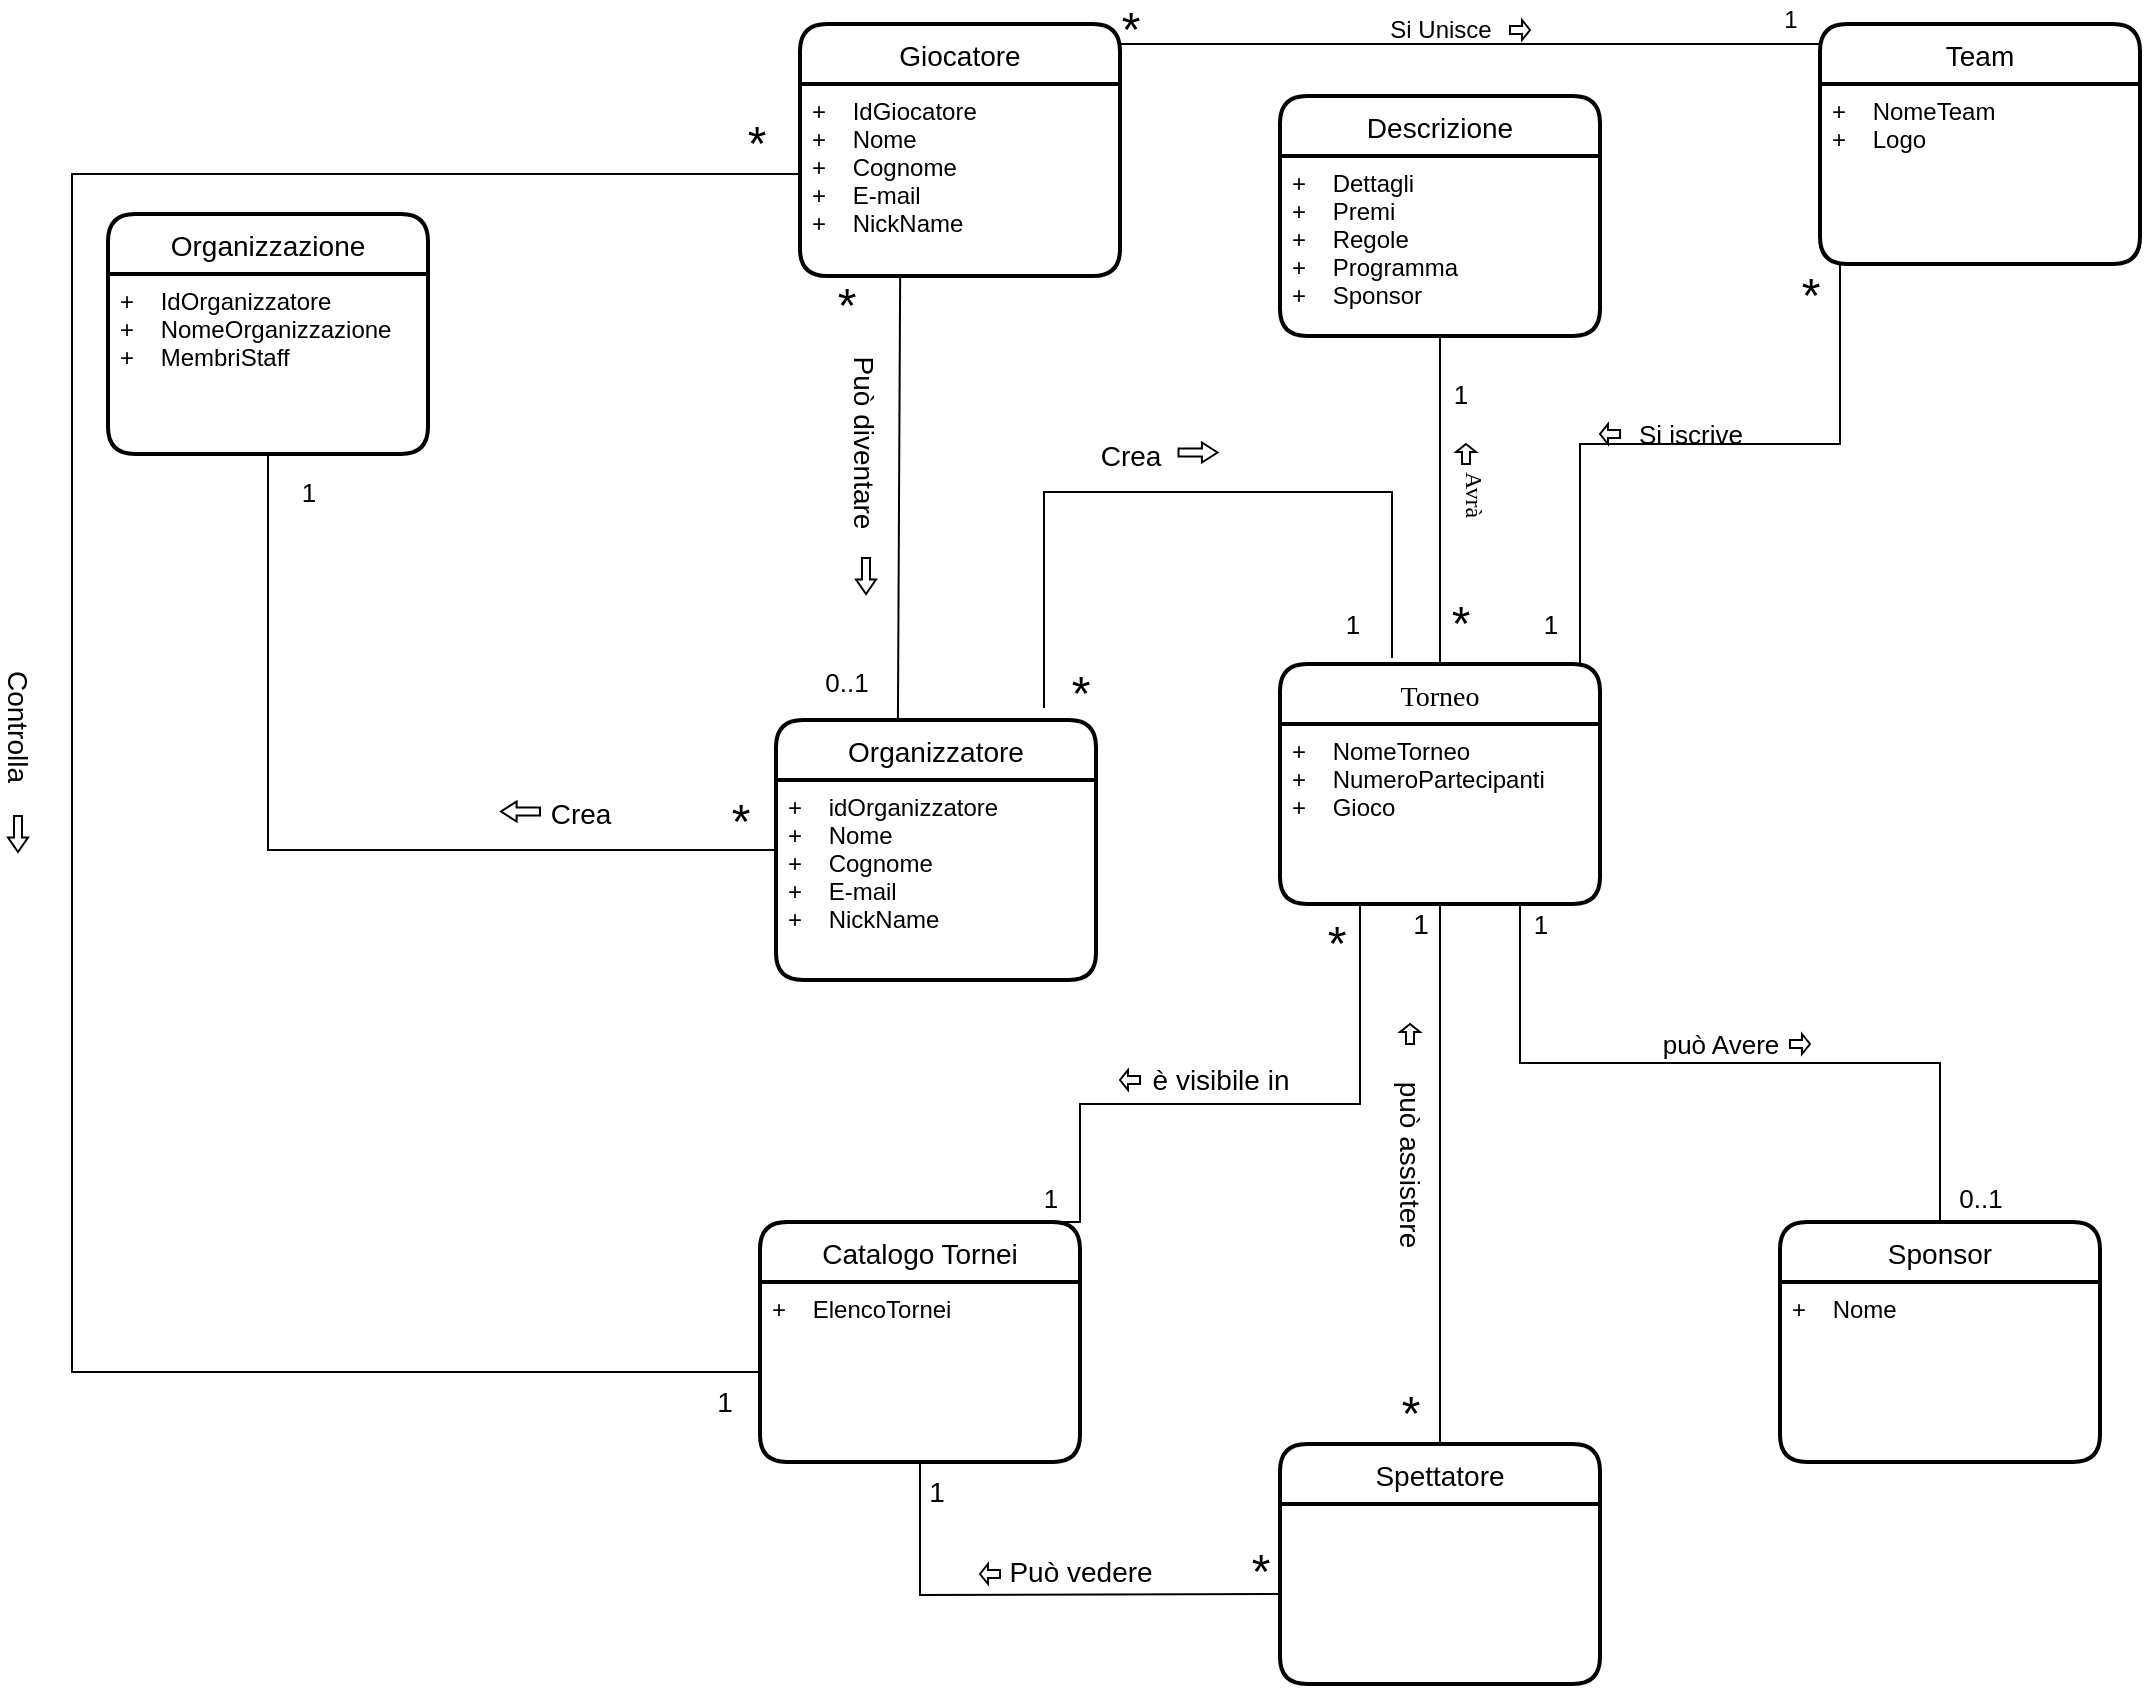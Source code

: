 <mxfile version="16.2.3" type="device"><diagram id="HmRKpp2KP08Ra7OJsGr-" name="Page-1"><mxGraphModel dx="1822" dy="366" grid="1" gridSize="18" guides="1" tooltips="1" connect="1" arrows="1" fold="1" page="0" pageScale="1" pageWidth="827" pageHeight="1169" background="#FFFFFF" math="0" shadow="0"><root><mxCell id="0"/><mxCell id="1" parent="0"/><mxCell id="oNfmeQZ7uZtsTB5O8cb4-2" value="Giocatore" style="swimlane;childLayout=stackLayout;horizontal=1;startSize=30;horizontalStack=0;rounded=1;fontSize=14;fontStyle=0;strokeWidth=2;resizeParent=0;resizeLast=1;shadow=0;align=center;" parent="1" vertex="1"><mxGeometry x="40" y="450" width="160" height="126" as="geometry"><mxRectangle x="40" y="450" width="70" height="30" as="alternateBounds"/></mxGeometry></mxCell><mxCell id="oNfmeQZ7uZtsTB5O8cb4-3" value="+    IdGiocatore&#10;+    Nome&#10;+    Cognome&#10;+    E-mail&#10;+    NickName " style="align=left;strokeColor=none;fillColor=none;spacingLeft=4;fontSize=12;verticalAlign=top;resizable=0;rotatable=0;part=1;" parent="oNfmeQZ7uZtsTB5O8cb4-2" vertex="1"><mxGeometry y="30" width="160" height="96" as="geometry"/></mxCell><mxCell id="oNfmeQZ7uZtsTB5O8cb4-4" value="Team" style="swimlane;childLayout=stackLayout;horizontal=1;startSize=30;horizontalStack=0;rounded=1;fontSize=14;fontStyle=0;strokeWidth=2;resizeParent=0;resizeLast=1;shadow=0;dashed=0;align=center;" parent="1" vertex="1"><mxGeometry x="550" y="450" width="160" height="120" as="geometry"><mxRectangle x="550" y="450" width="70" height="30" as="alternateBounds"/></mxGeometry></mxCell><mxCell id="oNfmeQZ7uZtsTB5O8cb4-5" value="+    NomeTeam&#10;+    Logo&#10;" style="align=left;strokeColor=none;fillColor=none;spacingLeft=4;fontSize=12;verticalAlign=top;resizable=0;rotatable=0;part=1;" parent="oNfmeQZ7uZtsTB5O8cb4-4" vertex="1"><mxGeometry y="30" width="160" height="90" as="geometry"/></mxCell><mxCell id="oNfmeQZ7uZtsTB5O8cb4-11" style="edgeStyle=orthogonalEdgeStyle;rounded=0;orthogonalLoop=1;jettySize=auto;html=1;exitX=1;exitY=0.5;exitDx=0;exitDy=0;entryX=0;entryY=0.5;entryDx=0;entryDy=0;strokeColor=none;" parent="1" source="oNfmeQZ7uZtsTB5O8cb4-3" target="oNfmeQZ7uZtsTB5O8cb4-5" edge="1"><mxGeometry relative="1" as="geometry"/></mxCell><mxCell id="oNfmeQZ7uZtsTB5O8cb4-12" style="edgeStyle=orthogonalEdgeStyle;rounded=0;orthogonalLoop=1;jettySize=auto;html=1;exitX=1;exitY=0.5;exitDx=0;exitDy=0;strokeColor=none;startArrow=none;" parent="1" target="oNfmeQZ7uZtsTB5O8cb4-5" edge="1"><mxGeometry relative="1" as="geometry"><mxPoint x="540" y="527" as="sourcePoint"/></mxGeometry></mxCell><mxCell id="oNfmeQZ7uZtsTB5O8cb4-15" value="" style="edgeStyle=orthogonalEdgeStyle;rounded=0;orthogonalLoop=1;jettySize=auto;html=1;exitX=1;exitY=0.5;exitDx=0;exitDy=0;strokeColor=none;endArrow=none;" parent="1" source="oNfmeQZ7uZtsTB5O8cb4-3" edge="1"><mxGeometry relative="1" as="geometry"><mxPoint x="200" y="525" as="sourcePoint"/><mxPoint x="220.029" y="527" as="targetPoint"/></mxGeometry></mxCell><mxCell id="oNfmeQZ7uZtsTB5O8cb4-110" style="edgeStyle=orthogonalEdgeStyle;rounded=0;orthogonalLoop=1;jettySize=auto;html=1;exitX=0.5;exitY=1;exitDx=0;exitDy=0;entryX=0.5;entryY=0;entryDx=0;entryDy=0;fontSize=13;endArrow=none;endFill=0;" parent="1" source="oNfmeQZ7uZtsTB5O8cb4-21" target="oNfmeQZ7uZtsTB5O8cb4-35" edge="1"><mxGeometry relative="1" as="geometry"/></mxCell><mxCell id="oNfmeQZ7uZtsTB5O8cb4-21" value="Torneo" style="swimlane;childLayout=stackLayout;horizontal=1;startSize=30;horizontalStack=0;rounded=1;fontSize=14;fontStyle=0;strokeWidth=2;resizeParent=0;resizeLast=1;shadow=0;dashed=0;align=center;fontFamily=Times New Roman;" parent="1" vertex="1"><mxGeometry x="280" y="770" width="160" height="120" as="geometry"><mxRectangle x="334" y="740" width="80" height="30" as="alternateBounds"/></mxGeometry></mxCell><mxCell id="WIhWpSRbcY_AbUMEm_xb-7" value="+    NomeTorneo&#10;+    NumeroPartecipanti&#10;+    Gioco&#10;&#10;" style="align=left;strokeColor=none;fillColor=none;spacingLeft=4;fontSize=12;verticalAlign=top;resizable=0;rotatable=0;part=1;" parent="oNfmeQZ7uZtsTB5O8cb4-21" vertex="1"><mxGeometry y="30" width="160" height="90" as="geometry"/></mxCell><mxCell id="oNfmeQZ7uZtsTB5O8cb4-153" style="edgeStyle=orthogonalEdgeStyle;rounded=0;orthogonalLoop=1;jettySize=auto;html=1;exitX=0.75;exitY=0;exitDx=0;exitDy=0;entryX=0.25;entryY=1;entryDx=0;entryDy=0;fontSize=14;endArrow=none;endFill=0;" parent="1" source="oNfmeQZ7uZtsTB5O8cb4-30" target="oNfmeQZ7uZtsTB5O8cb4-21" edge="1"><mxGeometry relative="1" as="geometry"><Array as="points"><mxPoint x="180" y="1049"/><mxPoint x="180" y="990"/><mxPoint x="320" y="990"/></Array></mxGeometry></mxCell><mxCell id="oNfmeQZ7uZtsTB5O8cb4-30" value="Catalogo Tornei" style="swimlane;childLayout=stackLayout;horizontal=1;startSize=30;horizontalStack=0;rounded=1;fontSize=14;fontStyle=0;strokeWidth=2;resizeParent=0;resizeLast=1;shadow=0;align=center;" parent="1" vertex="1"><mxGeometry x="20" y="1049" width="160" height="120" as="geometry"><mxRectangle x="40" y="450" width="70" height="30" as="alternateBounds"/></mxGeometry></mxCell><mxCell id="oNfmeQZ7uZtsTB5O8cb4-31" value="+    ElencoTornei" style="align=left;strokeColor=none;fillColor=none;spacingLeft=4;fontSize=12;verticalAlign=top;resizable=0;rotatable=0;part=1;" parent="oNfmeQZ7uZtsTB5O8cb4-30" vertex="1"><mxGeometry y="30" width="160" height="90" as="geometry"/></mxCell><mxCell id="oNfmeQZ7uZtsTB5O8cb4-33" value="Organizzazione" style="swimlane;childLayout=stackLayout;horizontal=1;startSize=30;horizontalStack=0;rounded=1;fontSize=14;fontStyle=0;strokeWidth=2;resizeParent=0;resizeLast=1;shadow=0;align=center;arcSize=15;" parent="1" vertex="1"><mxGeometry x="-306" y="545" width="160" height="120" as="geometry"><mxRectangle x="40" y="450" width="70" height="30" as="alternateBounds"/></mxGeometry></mxCell><mxCell id="oNfmeQZ7uZtsTB5O8cb4-34" value="+    IdOrganizzatore&#10;+    NomeOrganizzazione&#10;+    MembriStaff&#10;" style="align=left;strokeColor=none;fillColor=none;spacingLeft=4;fontSize=12;verticalAlign=top;resizable=0;rotatable=0;part=1;" parent="oNfmeQZ7uZtsTB5O8cb4-33" vertex="1"><mxGeometry y="30" width="160" height="90" as="geometry"/></mxCell><mxCell id="oNfmeQZ7uZtsTB5O8cb4-35" value="Spettatore" style="swimlane;childLayout=stackLayout;horizontal=1;startSize=30;horizontalStack=0;rounded=1;fontSize=14;fontStyle=0;strokeWidth=2;resizeParent=0;resizeLast=1;shadow=0;align=center;" parent="1" vertex="1"><mxGeometry x="280" y="1160" width="160" height="120" as="geometry"><mxRectangle x="40" y="450" width="70" height="30" as="alternateBounds"/></mxGeometry></mxCell><mxCell id="oNfmeQZ7uZtsTB5O8cb4-112" style="edgeStyle=orthogonalEdgeStyle;rounded=0;orthogonalLoop=1;jettySize=auto;html=1;exitX=0.5;exitY=0;exitDx=0;exitDy=0;entryX=0.75;entryY=1;entryDx=0;entryDy=0;fontSize=13;endArrow=none;endFill=0;" parent="1" source="oNfmeQZ7uZtsTB5O8cb4-38" target="oNfmeQZ7uZtsTB5O8cb4-21" edge="1"><mxGeometry relative="1" as="geometry"/></mxCell><mxCell id="oNfmeQZ7uZtsTB5O8cb4-38" value="Sponsor" style="swimlane;childLayout=stackLayout;horizontal=1;startSize=30;horizontalStack=0;rounded=1;fontSize=14;fontStyle=0;strokeWidth=2;resizeParent=0;resizeLast=1;shadow=0;align=center;" parent="1" vertex="1"><mxGeometry x="530" y="1049" width="160" height="120" as="geometry"><mxRectangle x="40" y="450" width="70" height="30" as="alternateBounds"/></mxGeometry></mxCell><mxCell id="oNfmeQZ7uZtsTB5O8cb4-39" value="+    Nome&#10;&#10;" style="align=left;strokeColor=none;fillColor=none;spacingLeft=4;fontSize=12;verticalAlign=top;resizable=0;rotatable=0;part=1;" parent="oNfmeQZ7uZtsTB5O8cb4-38" vertex="1"><mxGeometry y="30" width="160" height="90" as="geometry"/></mxCell><mxCell id="oNfmeQZ7uZtsTB5O8cb4-40" value="1" style="text;html=1;align=center;verticalAlign=middle;resizable=0;points=[];autosize=1;strokeColor=none;fillColor=none;" parent="1" vertex="1"><mxGeometry x="525" y="438" width="20" height="20" as="geometry"/></mxCell><mxCell id="oNfmeQZ7uZtsTB5O8cb4-41" value="*" style="text;html=1;align=center;verticalAlign=middle;resizable=0;points=[];autosize=1;strokeColor=none;fillColor=none;fontSize=24;" parent="1" vertex="1"><mxGeometry x="195" y="438" width="20" height="30" as="geometry"/></mxCell><mxCell id="oNfmeQZ7uZtsTB5O8cb4-42" value="Si Unisce" style="text;html=1;align=center;verticalAlign=middle;resizable=0;points=[];autosize=1;strokeColor=none;fillColor=none;" parent="1" vertex="1"><mxGeometry x="325" y="443" width="70" height="20" as="geometry"/></mxCell><mxCell id="oNfmeQZ7uZtsTB5O8cb4-48" value="" style="endArrow=classic;html=1;rounded=0;" parent="1" edge="1"><mxGeometry width="50" height="50" relative="1" as="geometry"><mxPoint x="440" y="770" as="sourcePoint"/><mxPoint x="440" y="770" as="targetPoint"/><Array as="points"/></mxGeometry></mxCell><mxCell id="oNfmeQZ7uZtsTB5O8cb4-49" value="" style="endArrow=classic;html=1;rounded=0;" parent="1" edge="1"><mxGeometry width="50" height="50" relative="1" as="geometry"><mxPoint x="140" y="640" as="sourcePoint"/><mxPoint x="140" y="640" as="targetPoint"/></mxGeometry></mxCell><mxCell id="oNfmeQZ7uZtsTB5O8cb4-73" value="" style="shape=singleArrow;whiteSpace=wrap;html=1;arrowWidth=0.4;arrowSize=0.4;direction=east;fontSize=13;align=right;labelPosition=left;verticalLabelPosition=top;verticalAlign=bottom;" parent="1" vertex="1"><mxGeometry x="395" y="448" width="10" height="10" as="geometry"/></mxCell><mxCell id="oNfmeQZ7uZtsTB5O8cb4-84" style="edgeStyle=orthogonalEdgeStyle;rounded=0;orthogonalLoop=1;jettySize=auto;html=1;fontSize=13;endArrow=none;endFill=0;startArrow=none;" parent="1" target="oNfmeQZ7uZtsTB5O8cb4-21" edge="1"><mxGeometry relative="1" as="geometry"><mxPoint x="560" y="570" as="sourcePoint"/><Array as="points"><mxPoint x="560" y="570"/><mxPoint x="560" y="570"/><mxPoint x="560" y="660"/><mxPoint x="430" y="660"/></Array></mxGeometry></mxCell><mxCell id="oNfmeQZ7uZtsTB5O8cb4-86" value="Si iscrive" style="text;html=1;align=center;verticalAlign=middle;resizable=0;points=[];autosize=1;strokeColor=none;fillColor=none;fontSize=13;" parent="1" vertex="1"><mxGeometry x="450" y="645" width="70" height="20" as="geometry"/></mxCell><mxCell id="oNfmeQZ7uZtsTB5O8cb4-93" value="" style="shape=singleArrow;whiteSpace=wrap;html=1;arrowWidth=0.4;arrowSize=0.4;direction=west;" parent="1" vertex="1"><mxGeometry x="440" y="650" width="10" height="10" as="geometry"/></mxCell><mxCell id="oNfmeQZ7uZtsTB5O8cb4-100" value="1" style="text;html=1;align=center;verticalAlign=middle;resizable=0;points=[];autosize=1;strokeColor=none;fillColor=none;fontSize=13;" parent="1" vertex="1"><mxGeometry x="405" y="740" width="20" height="20" as="geometry"/></mxCell><mxCell id="oNfmeQZ7uZtsTB5O8cb4-113" value="può Avere" style="text;html=1;align=center;verticalAlign=middle;resizable=0;points=[];autosize=1;strokeColor=none;fillColor=none;fontSize=13;" parent="1" vertex="1"><mxGeometry x="455" y="951" width="90" height="18" as="geometry"/></mxCell><mxCell id="oNfmeQZ7uZtsTB5O8cb4-114" value="1" style="text;html=1;align=center;verticalAlign=middle;resizable=0;points=[];autosize=1;strokeColor=none;fillColor=none;fontSize=13;" parent="1" vertex="1"><mxGeometry x="400" y="890" width="20" height="20" as="geometry"/></mxCell><mxCell id="oNfmeQZ7uZtsTB5O8cb4-116" value="&lt;span style=&quot;font-size: 13px&quot;&gt;0..1&lt;br&gt;&lt;/span&gt;" style="text;html=1;align=center;verticalAlign=middle;resizable=0;points=[];autosize=1;strokeColor=none;fillColor=none;fontSize=24;" parent="1" vertex="1"><mxGeometry x="603" y="1016" width="54" height="36" as="geometry"/></mxCell><mxCell id="oNfmeQZ7uZtsTB5O8cb4-117" value="" style="shape=singleArrow;whiteSpace=wrap;html=1;arrowWidth=0.4;arrowSize=0.4;fontSize=13;" parent="1" vertex="1"><mxGeometry x="535" y="955" width="10" height="10" as="geometry"/></mxCell><mxCell id="oNfmeQZ7uZtsTB5O8cb4-118" value="1" style="text;html=1;align=center;verticalAlign=middle;resizable=0;points=[];autosize=1;strokeColor=none;fillColor=none;fontSize=14;" parent="1" vertex="1"><mxGeometry x="340" y="890" width="20" height="20" as="geometry"/></mxCell><mxCell id="oNfmeQZ7uZtsTB5O8cb4-119" value="*" style="text;html=1;align=center;verticalAlign=middle;resizable=0;points=[];autosize=1;strokeColor=none;fillColor=none;fontSize=24;" parent="1" vertex="1"><mxGeometry x="335" y="1130" width="20" height="30" as="geometry"/></mxCell><mxCell id="oNfmeQZ7uZtsTB5O8cb4-120" value="può assistere&lt;br&gt;" style="text;html=1;align=center;verticalAlign=middle;resizable=0;points=[];autosize=1;strokeColor=none;fillColor=none;fontSize=14;rotation=90;" parent="1" vertex="1"><mxGeometry x="295" y="1010" width="100" height="20" as="geometry"/></mxCell><mxCell id="oNfmeQZ7uZtsTB5O8cb4-121" value="" style="shape=singleArrow;whiteSpace=wrap;html=1;arrowWidth=0.4;arrowSize=0.4;fontSize=13;direction=north;" parent="1" vertex="1"><mxGeometry x="340" y="950" width="10" height="10" as="geometry"/></mxCell><mxCell id="oNfmeQZ7uZtsTB5O8cb4-124" value="Crea" style="text;html=1;align=center;verticalAlign=middle;resizable=0;points=[];autosize=1;strokeColor=none;fillColor=none;fontSize=14;" parent="1" vertex="1"><mxGeometry x="-94.75" y="834.75" width="50" height="20" as="geometry"/></mxCell><mxCell id="oNfmeQZ7uZtsTB5O8cb4-129" style="edgeStyle=orthogonalEdgeStyle;rounded=0;orthogonalLoop=1;jettySize=auto;html=1;exitX=0;exitY=0.5;exitDx=0;exitDy=0;entryX=0;entryY=0.5;entryDx=0;entryDy=0;fontSize=14;endArrow=none;endFill=0;" parent="1" source="oNfmeQZ7uZtsTB5O8cb4-3" target="oNfmeQZ7uZtsTB5O8cb4-31" edge="1"><mxGeometry relative="1" as="geometry"><Array as="points"><mxPoint x="-324" y="525"/><mxPoint x="-324" y="1124"/></Array></mxGeometry></mxCell><mxCell id="oNfmeQZ7uZtsTB5O8cb4-130" style="edgeStyle=orthogonalEdgeStyle;rounded=0;orthogonalLoop=1;jettySize=auto;html=1;exitX=0;exitY=0.5;exitDx=0;exitDy=0;entryX=0.5;entryY=1;entryDx=0;entryDy=0;fontSize=14;endArrow=none;endFill=0;" parent="1" target="oNfmeQZ7uZtsTB5O8cb4-31" edge="1"><mxGeometry relative="1" as="geometry"><mxPoint x="280" y="1235" as="sourcePoint"/></mxGeometry></mxCell><mxCell id="90SQhcuI4VQbxdoxh9V4-8" value="" style="edgeStyle=orthogonalEdgeStyle;rounded=0;orthogonalLoop=1;jettySize=auto;html=1;fontSize=24;" edge="1" parent="1" source="oNfmeQZ7uZtsTB5O8cb4-133"><mxGeometry relative="1" as="geometry"><mxPoint x="712" y="1220" as="targetPoint"/></mxGeometry></mxCell><mxCell id="oNfmeQZ7uZtsTB5O8cb4-145" value="Può vedere" style="text;html=1;align=center;verticalAlign=middle;resizable=0;points=[];autosize=1;strokeColor=none;fillColor=none;fontSize=14;" parent="1" vertex="1"><mxGeometry x="126" y="1215" width="108" height="18" as="geometry"/></mxCell><mxCell id="oNfmeQZ7uZtsTB5O8cb4-146" value="1" style="text;html=1;align=center;verticalAlign=middle;resizable=0;points=[];autosize=1;strokeColor=none;fillColor=none;fontSize=14;" parent="1" vertex="1"><mxGeometry x="90" y="1175" width="36" height="18" as="geometry"/></mxCell><mxCell id="oNfmeQZ7uZtsTB5O8cb4-147" value="*" style="text;html=1;align=center;verticalAlign=middle;resizable=0;points=[];autosize=1;strokeColor=none;fillColor=none;fontSize=24;" parent="1" vertex="1"><mxGeometry x="260" y="1209" width="20" height="30" as="geometry"/></mxCell><mxCell id="oNfmeQZ7uZtsTB5O8cb4-148" value="" style="shape=singleArrow;whiteSpace=wrap;html=1;arrowWidth=0.4;arrowSize=0.4;fontSize=13;direction=west;" parent="1" vertex="1"><mxGeometry x="130" y="1220" width="10" height="10" as="geometry"/></mxCell><mxCell id="oNfmeQZ7uZtsTB5O8cb4-149" value="Controlla" style="text;html=1;align=center;verticalAlign=middle;resizable=0;points=[];autosize=1;strokeColor=none;fillColor=none;fontSize=14;rotation=90;" parent="1" vertex="1"><mxGeometry x="-396" y="792" width="90" height="18" as="geometry"/></mxCell><mxCell id="oNfmeQZ7uZtsTB5O8cb4-150" value="1" style="text;html=1;align=center;verticalAlign=middle;resizable=0;points=[];autosize=1;strokeColor=none;fillColor=none;fontSize=14;" parent="1" vertex="1"><mxGeometry x="-16" y="1130" width="36" height="18" as="geometry"/></mxCell><mxCell id="oNfmeQZ7uZtsTB5O8cb4-151" value="*" style="text;html=1;align=center;verticalAlign=middle;resizable=0;points=[];autosize=1;strokeColor=none;fillColor=none;fontSize=24;" parent="1" vertex="1"><mxGeometry x="8" y="495" width="20" height="30" as="geometry"/></mxCell><mxCell id="oNfmeQZ7uZtsTB5O8cb4-154" value="è visibile in" style="text;html=1;align=center;verticalAlign=middle;resizable=0;points=[];autosize=1;strokeColor=none;fillColor=none;fontSize=14;" parent="1" vertex="1"><mxGeometry x="205" y="969" width="90" height="18" as="geometry"/></mxCell><mxCell id="oNfmeQZ7uZtsTB5O8cb4-155" value="&lt;font style=&quot;font-size: 24px&quot;&gt;*&lt;/font&gt;" style="text;html=1;align=center;verticalAlign=middle;resizable=0;points=[];autosize=1;strokeColor=none;fillColor=none;fontSize=14;" parent="1" vertex="1"><mxGeometry x="290" y="892" width="36" height="36" as="geometry"/></mxCell><mxCell id="oNfmeQZ7uZtsTB5O8cb4-156" value="&lt;font style=&quot;font-size: 13px&quot;&gt;1&lt;/font&gt;" style="text;html=1;align=center;verticalAlign=middle;resizable=0;points=[];autosize=1;strokeColor=none;fillColor=none;fontSize=24;" parent="1" vertex="1"><mxGeometry x="147" y="1016" width="36" height="36" as="geometry"/></mxCell><mxCell id="oNfmeQZ7uZtsTB5O8cb4-157" value="" style="shape=singleArrow;whiteSpace=wrap;html=1;arrowWidth=0.4;arrowSize=0.4;fontSize=13;direction=west;" parent="1" vertex="1"><mxGeometry x="200" y="973" width="10" height="10" as="geometry"/></mxCell><mxCell id="WIhWpSRbcY_AbUMEm_xb-15" value="Descrizione" style="swimlane;childLayout=stackLayout;horizontal=1;startSize=30;horizontalStack=0;rounded=1;fontSize=14;fontStyle=0;strokeWidth=2;resizeParent=0;resizeLast=1;shadow=0;align=center;" parent="1" vertex="1"><mxGeometry x="280" y="486" width="160" height="120" as="geometry"><mxRectangle x="40" y="450" width="70" height="30" as="alternateBounds"/></mxGeometry></mxCell><mxCell id="WIhWpSRbcY_AbUMEm_xb-16" value="+    Dettagli&#10;+    Premi&#10;+    Regole&#10;+    Programma&#10;+    Sponsor&#10;" style="align=left;strokeColor=none;fillColor=none;spacingLeft=4;fontSize=12;verticalAlign=top;resizable=0;rotatable=0;part=1;" parent="WIhWpSRbcY_AbUMEm_xb-15" vertex="1"><mxGeometry y="30" width="160" height="90" as="geometry"/></mxCell><mxCell id="WIhWpSRbcY_AbUMEm_xb-18" style="edgeStyle=orthogonalEdgeStyle;rounded=0;orthogonalLoop=1;jettySize=auto;html=1;exitX=1;exitY=0;exitDx=0;exitDy=0;entryX=0;entryY=0;entryDx=0;entryDy=0;fontFamily=Times New Roman;endArrow=none;endFill=0;" parent="1" source="oNfmeQZ7uZtsTB5O8cb4-3" target="oNfmeQZ7uZtsTB5O8cb4-5" edge="1"><mxGeometry relative="1" as="geometry"/></mxCell><mxCell id="WIhWpSRbcY_AbUMEm_xb-20" style="edgeStyle=orthogonalEdgeStyle;rounded=0;orthogonalLoop=1;jettySize=auto;html=1;exitX=0.5;exitY=1;exitDx=0;exitDy=0;entryX=0.5;entryY=0;entryDx=0;entryDy=0;fontFamily=Times New Roman;endArrow=none;endFill=0;" parent="1" source="WIhWpSRbcY_AbUMEm_xb-16" target="oNfmeQZ7uZtsTB5O8cb4-21" edge="1"><mxGeometry relative="1" as="geometry"/></mxCell><mxCell id="WIhWpSRbcY_AbUMEm_xb-25" value="Avrà" style="text;html=1;align=center;verticalAlign=middle;resizable=0;points=[];autosize=1;strokeColor=none;fillColor=none;fontFamily=Times New Roman;rotation=90;" parent="1" vertex="1"><mxGeometry x="350" y="676" width="54" height="18" as="geometry"/></mxCell><mxCell id="WIhWpSRbcY_AbUMEm_xb-26" value="" style="shape=singleArrow;whiteSpace=wrap;html=1;arrowWidth=0.4;arrowSize=0.4;direction=north;" parent="1" vertex="1"><mxGeometry x="368" y="660" width="10" height="10" as="geometry"/></mxCell><mxCell id="90SQhcuI4VQbxdoxh9V4-3" value="*" style="text;html=1;align=center;verticalAlign=middle;resizable=0;points=[];autosize=1;strokeColor=none;fillColor=none;fontSize=24;" vertex="1" parent="1"><mxGeometry x="360" y="735" width="20" height="30" as="geometry"/></mxCell><mxCell id="90SQhcuI4VQbxdoxh9V4-4" value="1" style="text;html=1;align=center;verticalAlign=middle;resizable=0;points=[];autosize=1;strokeColor=none;fillColor=none;fontSize=13;" vertex="1" parent="1"><mxGeometry x="360" y="625" width="20" height="20" as="geometry"/></mxCell><mxCell id="90SQhcuI4VQbxdoxh9V4-5" value="*" style="text;html=1;align=center;verticalAlign=middle;resizable=0;points=[];autosize=1;strokeColor=none;fillColor=none;fontSize=24;" vertex="1" parent="1"><mxGeometry x="535" y="571" width="20" height="30" as="geometry"/></mxCell><mxCell id="90SQhcuI4VQbxdoxh9V4-14" value="" style="shape=singleArrow;whiteSpace=wrap;html=1;arrowWidth=0.4;arrowSize=0.4;direction=south;" vertex="1" parent="1"><mxGeometry x="-356" y="846" width="10" height="18" as="geometry"/></mxCell><mxCell id="90SQhcuI4VQbxdoxh9V4-15" value="Organizzatore" style="swimlane;childLayout=stackLayout;horizontal=1;startSize=30;horizontalStack=0;rounded=1;fontSize=14;fontStyle=0;strokeWidth=2;resizeParent=0;resizeLast=1;shadow=0;align=center;" vertex="1" parent="1"><mxGeometry x="28" y="798" width="160" height="130" as="geometry"><mxRectangle x="40" y="450" width="70" height="30" as="alternateBounds"/></mxGeometry></mxCell><mxCell id="90SQhcuI4VQbxdoxh9V4-16" value="+    idOrganizzatore&#10;+    Nome&#10;+    Cognome&#10;+    E-mail&#10;+    NickName " style="align=left;strokeColor=none;fillColor=none;spacingLeft=4;fontSize=12;verticalAlign=top;resizable=0;rotatable=0;part=1;" vertex="1" parent="90SQhcuI4VQbxdoxh9V4-15"><mxGeometry y="30" width="160" height="100" as="geometry"/></mxCell><mxCell id="90SQhcuI4VQbxdoxh9V4-18" value="" style="shape=singleArrow;whiteSpace=wrap;html=1;arrowWidth=0.4;arrowSize=0.4;direction=south;rotation=90;" vertex="1" parent="1"><mxGeometry x="-104.75" y="834" width="10" height="19.5" as="geometry"/></mxCell><mxCell id="90SQhcuI4VQbxdoxh9V4-19" value="*" style="text;html=1;align=center;verticalAlign=middle;resizable=0;points=[];autosize=1;strokeColor=none;fillColor=none;fontSize=24;" vertex="1" parent="1"><mxGeometry y="834" width="20" height="30" as="geometry"/></mxCell><mxCell id="90SQhcuI4VQbxdoxh9V4-20" value="1" style="text;html=1;align=center;verticalAlign=middle;resizable=0;points=[];autosize=1;strokeColor=none;fillColor=none;fontSize=13;" vertex="1" parent="1"><mxGeometry x="-216" y="674" width="20" height="20" as="geometry"/></mxCell><mxCell id="90SQhcuI4VQbxdoxh9V4-22" value="" style="endArrow=none;html=1;rounded=0;fontSize=24;exitX=0;exitY=0.5;exitDx=0;exitDy=0;entryX=0.5;entryY=1;entryDx=0;entryDy=0;" edge="1" parent="1" source="90SQhcuI4VQbxdoxh9V4-15" target="oNfmeQZ7uZtsTB5O8cb4-34"><mxGeometry width="50" height="50" relative="1" as="geometry"><mxPoint x="8.0" y="864" as="sourcePoint"/><mxPoint x="-174.04" y="854" as="targetPoint"/><Array as="points"><mxPoint x="-226" y="863"/></Array></mxGeometry></mxCell><mxCell id="90SQhcuI4VQbxdoxh9V4-28" value="" style="endArrow=none;html=1;rounded=0;fontSize=24;entryX=0.35;entryY=-0.025;entryDx=0;entryDy=0;entryPerimeter=0;" edge="1" parent="1" target="oNfmeQZ7uZtsTB5O8cb4-21"><mxGeometry width="50" height="50" relative="1" as="geometry"><mxPoint x="162" y="792" as="sourcePoint"/><mxPoint x="104" y="774" as="targetPoint"/><Array as="points"><mxPoint x="162" y="684"/><mxPoint x="336" y="684"/></Array></mxGeometry></mxCell><mxCell id="90SQhcuI4VQbxdoxh9V4-29" value="Crea" style="text;html=1;align=center;verticalAlign=middle;resizable=0;points=[];autosize=1;strokeColor=none;fillColor=none;fontSize=14;" vertex="1" parent="1"><mxGeometry x="180" y="656" width="50" height="20" as="geometry"/></mxCell><mxCell id="90SQhcuI4VQbxdoxh9V4-30" value="" style="shape=singleArrow;whiteSpace=wrap;html=1;arrowWidth=0.4;arrowSize=0.4;direction=south;rotation=-90;" vertex="1" parent="1"><mxGeometry x="234" y="654.5" width="10" height="19.5" as="geometry"/></mxCell><mxCell id="90SQhcuI4VQbxdoxh9V4-31" value="*" style="text;html=1;align=center;verticalAlign=middle;resizable=0;points=[];autosize=1;strokeColor=none;fillColor=none;fontSize=24;" vertex="1" parent="1"><mxGeometry x="170" y="770" width="20" height="30" as="geometry"/></mxCell><mxCell id="90SQhcuI4VQbxdoxh9V4-32" value="1" style="text;html=1;align=center;verticalAlign=middle;resizable=0;points=[];autosize=1;strokeColor=none;fillColor=none;fontSize=13;" vertex="1" parent="1"><mxGeometry x="306" y="740" width="20" height="20" as="geometry"/></mxCell><mxCell id="90SQhcuI4VQbxdoxh9V4-33" value="" style="endArrow=none;html=1;rounded=0;fontSize=24;entryX=0.313;entryY=1;entryDx=0;entryDy=0;entryPerimeter=0;exitX=0.381;exitY=0;exitDx=0;exitDy=0;exitPerimeter=0;" edge="1" parent="1" source="90SQhcuI4VQbxdoxh9V4-15" target="oNfmeQZ7uZtsTB5O8cb4-3"><mxGeometry width="50" height="50" relative="1" as="geometry"><mxPoint x="90" y="792" as="sourcePoint"/><mxPoint x="104" y="774" as="targetPoint"/></mxGeometry></mxCell><mxCell id="90SQhcuI4VQbxdoxh9V4-34" value="0..1" style="text;html=1;align=center;verticalAlign=middle;resizable=0;points=[];autosize=1;strokeColor=none;fillColor=none;fontSize=13;" vertex="1" parent="1"><mxGeometry x="36" y="770" width="54" height="18" as="geometry"/></mxCell><mxCell id="90SQhcuI4VQbxdoxh9V4-35" value="*" style="text;html=1;align=center;verticalAlign=middle;resizable=0;points=[];autosize=1;strokeColor=none;fillColor=none;fontSize=24;" vertex="1" parent="1"><mxGeometry x="53" y="576" width="20" height="30" as="geometry"/></mxCell><mxCell id="90SQhcuI4VQbxdoxh9V4-36" value="Può&amp;nbsp;diventare" style="text;html=1;align=center;verticalAlign=middle;resizable=0;points=[];autosize=1;strokeColor=none;fillColor=none;fontSize=14;rotation=90;" vertex="1" parent="1"><mxGeometry x="18" y="650" width="108" height="18" as="geometry"/></mxCell><mxCell id="90SQhcuI4VQbxdoxh9V4-37" value="" style="shape=singleArrow;whiteSpace=wrap;html=1;arrowWidth=0.4;arrowSize=0.4;direction=south;" vertex="1" parent="1"><mxGeometry x="68" y="717" width="10" height="18" as="geometry"/></mxCell></root></mxGraphModel></diagram></mxfile>